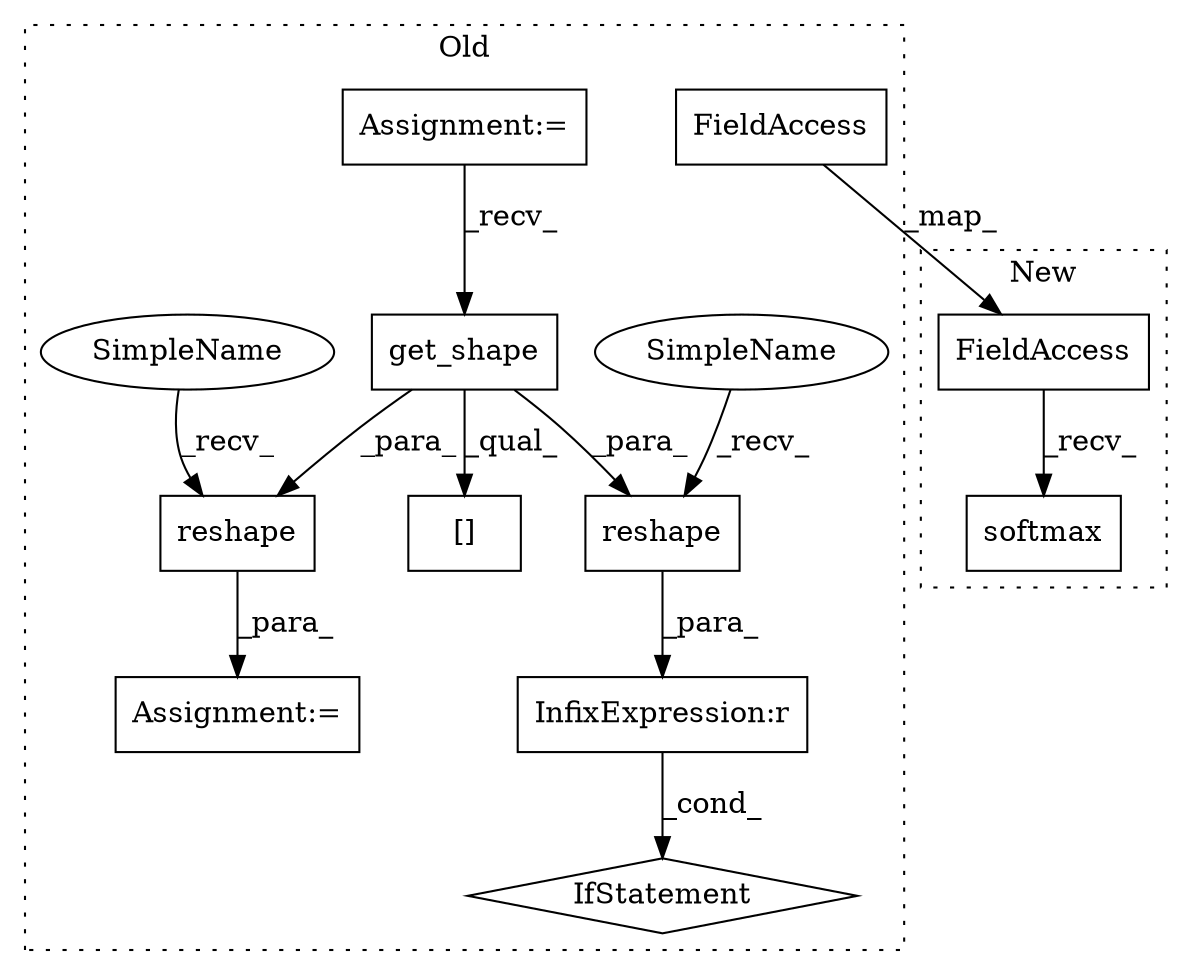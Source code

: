 digraph G {
subgraph cluster0 {
1 [label="get_shape" a="32" s="1697" l="11" shape="box"];
3 [label="IfStatement" a="25" s="2638" l="3" shape="diamond"];
4 [label="[]" a="2" s="1684,1710" l="25,1" shape="box"];
5 [label="reshape" a="32" s="1749,1794" l="8,1" shape="box"];
6 [label="FieldAccess" a="22" s="2473" l="13" shape="box"];
8 [label="reshape" a="32" s="1859,1902" l="8,1" shape="box"];
9 [label="InfixExpression:r" a="27" s="2629" l="4" shape="box"];
10 [label="Assignment:=" a="7" s="1521" l="12" shape="box"];
11 [label="Assignment:=" a="7" s="1737" l="1" shape="box"];
12 [label="SimpleName" a="42" s="1848" l="10" shape="ellipse"];
13 [label="SimpleName" a="42" s="1738" l="10" shape="ellipse"];
label = "Old";
style="dotted";
}
subgraph cluster1 {
2 [label="softmax" a="32" s="2284,2298" l="8,1" shape="box"];
7 [label="FieldAccess" a="22" s="2270" l="13" shape="box"];
label = "New";
style="dotted";
}
1 -> 4 [label="_qual_"];
1 -> 5 [label="_para_"];
1 -> 8 [label="_para_"];
5 -> 11 [label="_para_"];
6 -> 7 [label="_map_"];
7 -> 2 [label="_recv_"];
8 -> 9 [label="_para_"];
9 -> 3 [label="_cond_"];
10 -> 1 [label="_recv_"];
12 -> 8 [label="_recv_"];
13 -> 5 [label="_recv_"];
}